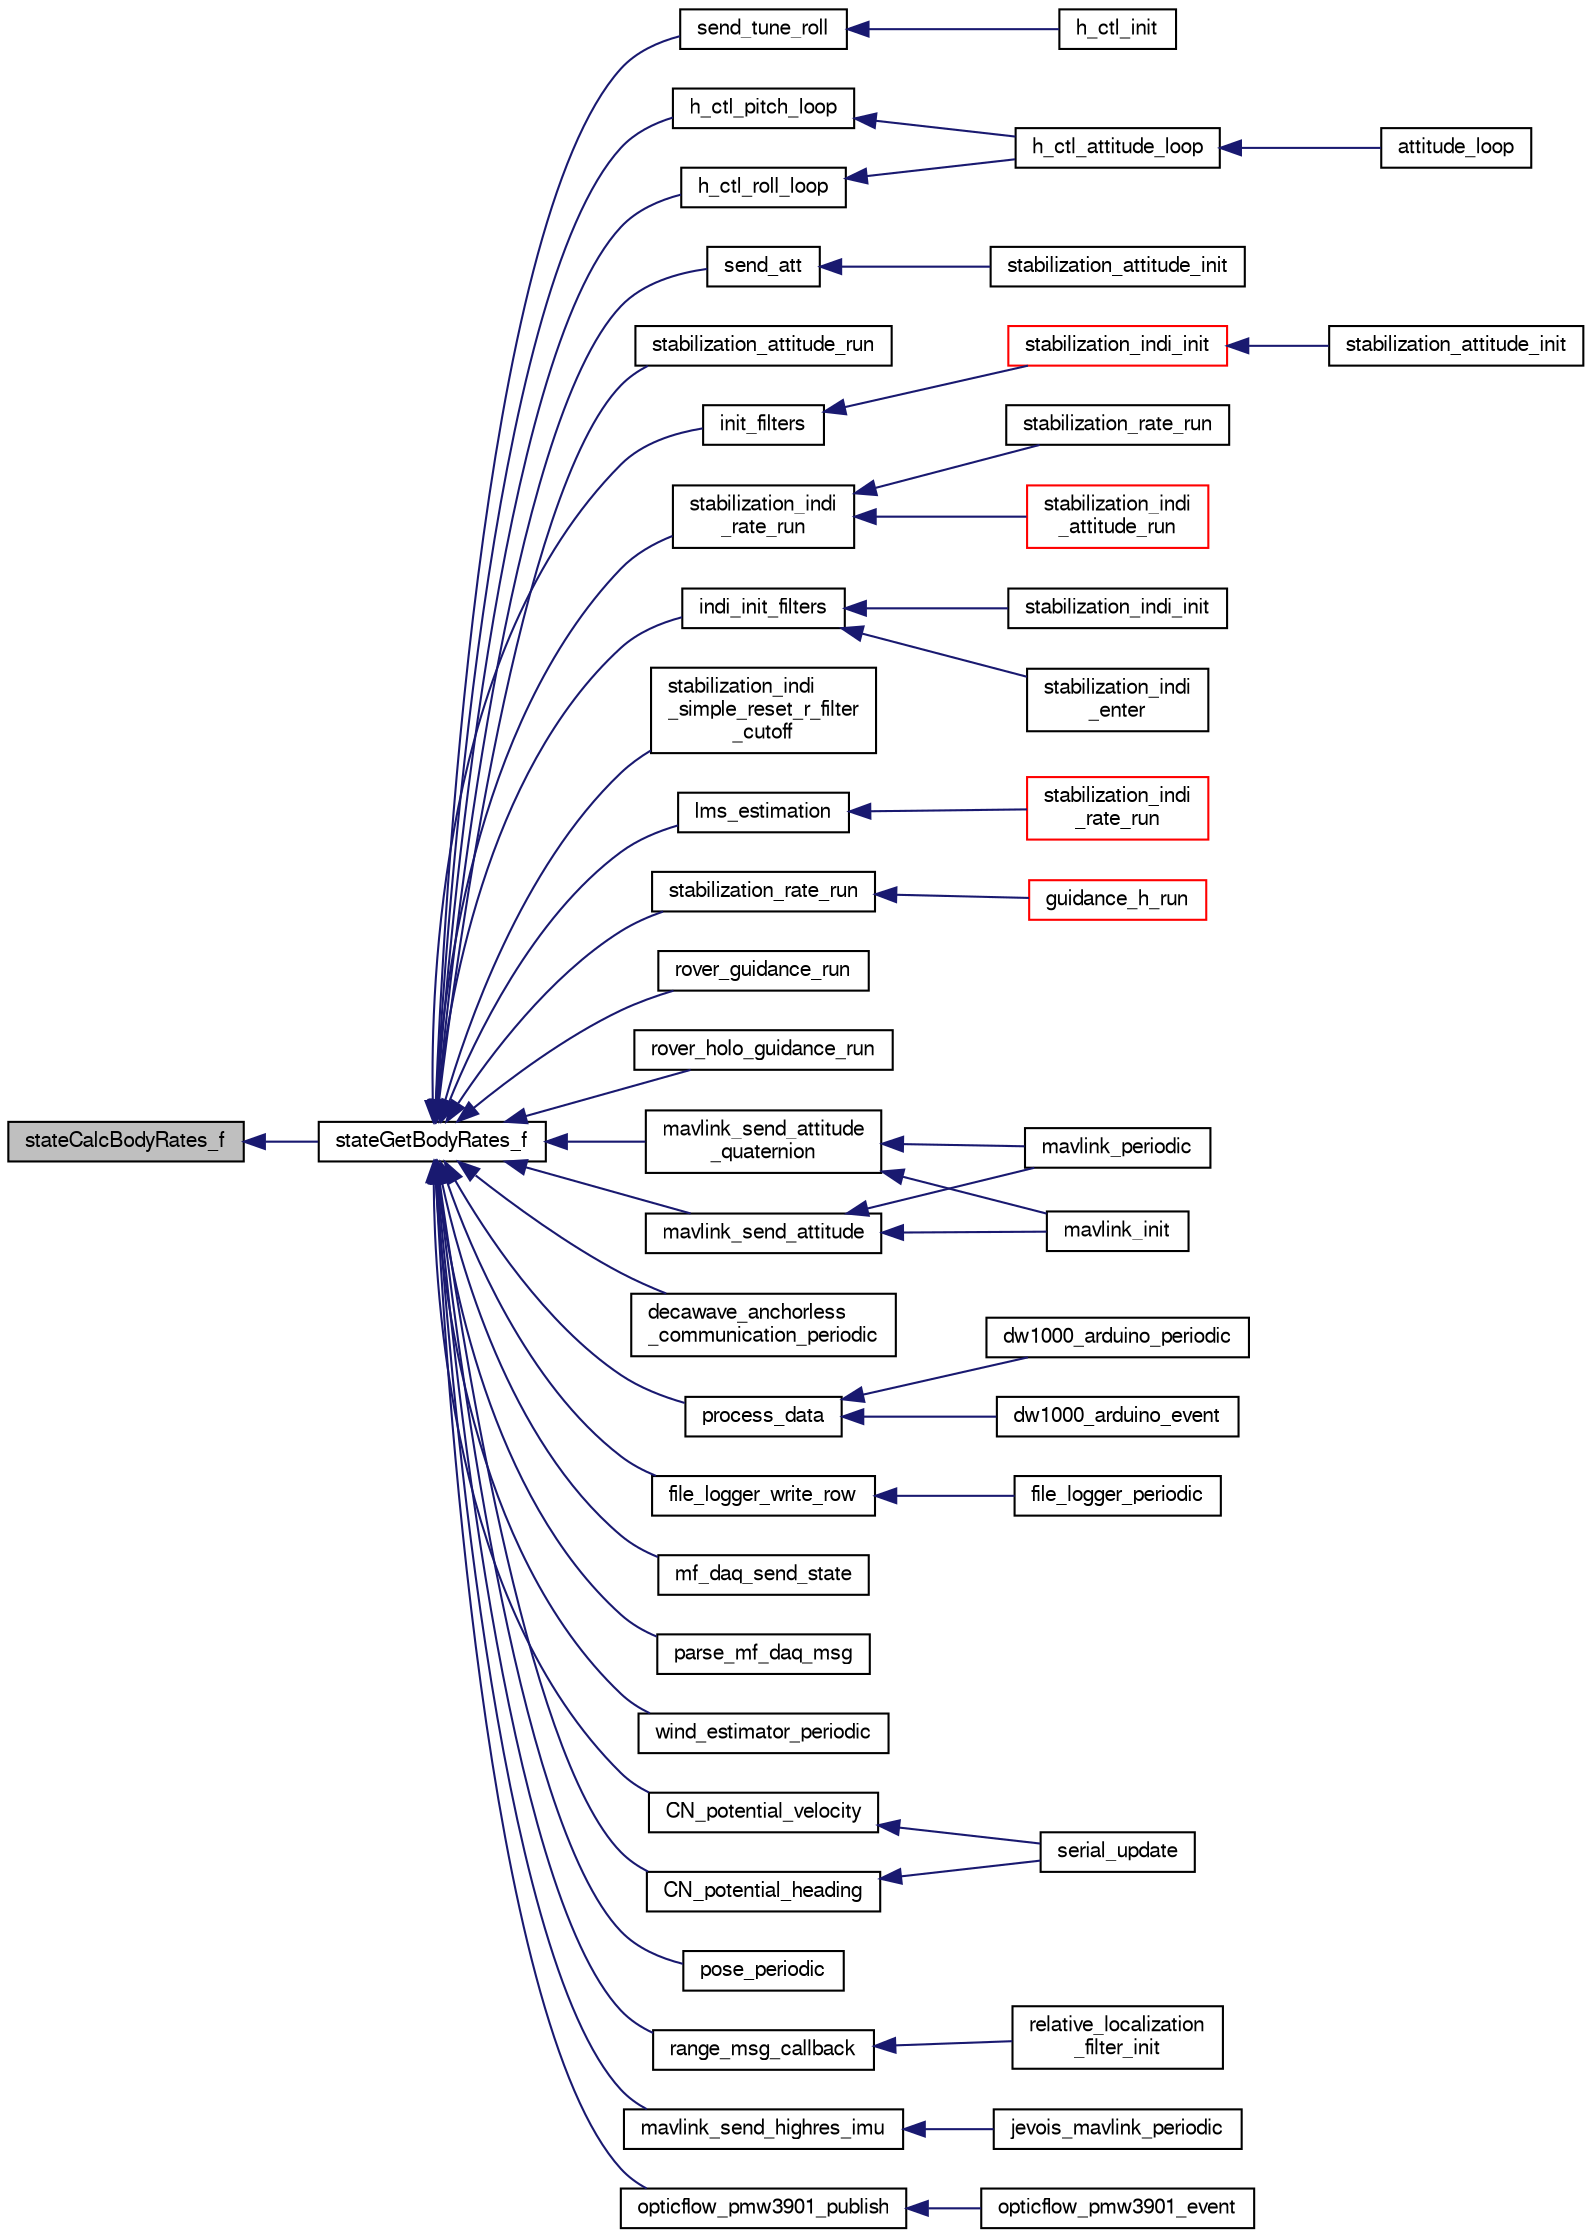 digraph "stateCalcBodyRates_f"
{
  edge [fontname="FreeSans",fontsize="10",labelfontname="FreeSans",labelfontsize="10"];
  node [fontname="FreeSans",fontsize="10",shape=record];
  rankdir="LR";
  Node1 [label="stateCalcBodyRates_f",height=0.2,width=0.4,color="black", fillcolor="grey75", style="filled", fontcolor="black"];
  Node1 -> Node2 [dir="back",color="midnightblue",fontsize="10",style="solid",fontname="FreeSans"];
  Node2 [label="stateGetBodyRates_f",height=0.2,width=0.4,color="black", fillcolor="white", style="filled",URL="$group__state__rate.html#ga086f10e8804f8e95ace9a2b1cd26a66c",tooltip="Get vehicle body angular rate (float). "];
  Node2 -> Node3 [dir="back",color="midnightblue",fontsize="10",style="solid",fontname="FreeSans"];
  Node3 [label="send_tune_roll",height=0.2,width=0.4,color="black", fillcolor="white", style="filled",URL="$stabilization__adaptive_8c.html#a0c11799df47100d31f44a50bb3e16bce"];
  Node3 -> Node4 [dir="back",color="midnightblue",fontsize="10",style="solid",fontname="FreeSans"];
  Node4 [label="h_ctl_init",height=0.2,width=0.4,color="black", fillcolor="white", style="filled",URL="$fixedwing_2stabilization_2stabilization__attitude_8h.html#a83c0e92b972269e326eb6be18adcf715"];
  Node2 -> Node5 [dir="back",color="midnightblue",fontsize="10",style="solid",fontname="FreeSans"];
  Node5 [label="h_ctl_roll_loop",height=0.2,width=0.4,color="black", fillcolor="white", style="filled",URL="$stabilization__adaptive_8c.html#a56e08c7c847634b91bec39dc929ade80"];
  Node5 -> Node6 [dir="back",color="midnightblue",fontsize="10",style="solid",fontname="FreeSans"];
  Node6 [label="h_ctl_attitude_loop",height=0.2,width=0.4,color="black", fillcolor="white", style="filled",URL="$fixedwing_2stabilization_2stabilization__attitude_8h.html#a86f0d47644538be1345aab19c7dc3de4"];
  Node6 -> Node7 [dir="back",color="midnightblue",fontsize="10",style="solid",fontname="FreeSans"];
  Node7 [label="attitude_loop",height=0.2,width=0.4,color="black", fillcolor="white", style="filled",URL="$fixedwing_2autopilot__static_8h.html#a315546d9034361bbc6970b3792dc8b67"];
  Node2 -> Node8 [dir="back",color="midnightblue",fontsize="10",style="solid",fontname="FreeSans"];
  Node8 [label="h_ctl_pitch_loop",height=0.2,width=0.4,color="black", fillcolor="white", style="filled",URL="$stabilization__adaptive_8c.html#a10c9851e192217d5a4e7b6dc98e16c2d"];
  Node8 -> Node6 [dir="back",color="midnightblue",fontsize="10",style="solid",fontname="FreeSans"];
  Node2 -> Node9 [dir="back",color="midnightblue",fontsize="10",style="solid",fontname="FreeSans"];
  Node9 [label="send_att",height=0.2,width=0.4,color="black", fillcolor="white", style="filled",URL="$stabilization__attitude__euler__float_8c.html#ae9244e1c3c685a32cc7ac97134ea6f6d"];
  Node9 -> Node10 [dir="back",color="midnightblue",fontsize="10",style="solid",fontname="FreeSans"];
  Node10 [label="stabilization_attitude_init",height=0.2,width=0.4,color="black", fillcolor="white", style="filled",URL="$stabilization__attitude__euler__float_8c.html#a03d27593d891182c04fc5337766733d1"];
  Node2 -> Node11 [dir="back",color="midnightblue",fontsize="10",style="solid",fontname="FreeSans"];
  Node11 [label="stabilization_attitude_run",height=0.2,width=0.4,color="black", fillcolor="white", style="filled",URL="$stabilization__attitude__euler__float_8c.html#add1138c9aae1adaafdb42ddf2f0c039a"];
  Node2 -> Node12 [dir="back",color="midnightblue",fontsize="10",style="solid",fontname="FreeSans"];
  Node12 [label="init_filters",height=0.2,width=0.4,color="black", fillcolor="white", style="filled",URL="$stabilization__indi_8c.html#af2e990d419fc562777944d2446ab1b32",tooltip="Function that resets the filters to zeros. "];
  Node12 -> Node13 [dir="back",color="midnightblue",fontsize="10",style="solid",fontname="FreeSans"];
  Node13 [label="stabilization_indi_init",height=0.2,width=0.4,color="red", fillcolor="white", style="filled",URL="$stabilization__indi__simple_8h.html#a9b355db7dd60fd053f3fff04eccdc11b",tooltip="Function that initializes important values upon engaging INDI. "];
  Node13 -> Node14 [dir="back",color="midnightblue",fontsize="10",style="solid",fontname="FreeSans"];
  Node14 [label="stabilization_attitude_init",height=0.2,width=0.4,color="black", fillcolor="white", style="filled",URL="$stabilization__attitude__quat__indi_8c.html#a03d27593d891182c04fc5337766733d1",tooltip="stabilization_attitude_init "];
  Node2 -> Node15 [dir="back",color="midnightblue",fontsize="10",style="solid",fontname="FreeSans"];
  Node15 [label="stabilization_indi\l_rate_run",height=0.2,width=0.4,color="black", fillcolor="white", style="filled",URL="$stabilization__indi__simple_8h.html#abb616d415224721c6dbb6cc648b696c2",tooltip="Does the INDI calculations. "];
  Node15 -> Node16 [dir="back",color="midnightblue",fontsize="10",style="solid",fontname="FreeSans"];
  Node16 [label="stabilization_indi\l_attitude_run",height=0.2,width=0.4,color="red", fillcolor="white", style="filled",URL="$stabilization__indi__simple_8h.html#a32497fd2d2c56c87a83bddb1f7b62fa8",tooltip="runs stabilization indi "];
  Node15 -> Node17 [dir="back",color="midnightblue",fontsize="10",style="solid",fontname="FreeSans"];
  Node17 [label="stabilization_rate_run",height=0.2,width=0.4,color="black", fillcolor="white", style="filled",URL="$stabilization__rate__indi_8c.html#acfa2e0820b52aea2dce670dd9295b540",tooltip="Run indi rate interface from the \"stabilization_rate_run\" function. "];
  Node2 -> Node18 [dir="back",color="midnightblue",fontsize="10",style="solid",fontname="FreeSans"];
  Node18 [label="indi_init_filters",height=0.2,width=0.4,color="black", fillcolor="white", style="filled",URL="$stabilization__indi__simple_8c.html#af24d268c1d84323103fb53b25edae209"];
  Node18 -> Node19 [dir="back",color="midnightblue",fontsize="10",style="solid",fontname="FreeSans"];
  Node19 [label="stabilization_indi\l_enter",height=0.2,width=0.4,color="black", fillcolor="white", style="filled",URL="$stabilization__indi__simple_8c.html#a121fd732c65156adade05ffb27fbaf52",tooltip="Function that resets important values upon engaging INDI. "];
  Node18 -> Node20 [dir="back",color="midnightblue",fontsize="10",style="solid",fontname="FreeSans"];
  Node20 [label="stabilization_indi_init",height=0.2,width=0.4,color="black", fillcolor="white", style="filled",URL="$stabilization__indi__simple_8c.html#a9b355db7dd60fd053f3fff04eccdc11b",tooltip="Function that initializes important values upon engaging INDI. "];
  Node2 -> Node21 [dir="back",color="midnightblue",fontsize="10",style="solid",fontname="FreeSans"];
  Node21 [label="stabilization_indi\l_simple_reset_r_filter\l_cutoff",height=0.2,width=0.4,color="black", fillcolor="white", style="filled",URL="$stabilization__indi__simple_8h.html#a579eabe525912021499370675a0eaf38"];
  Node2 -> Node22 [dir="back",color="midnightblue",fontsize="10",style="solid",fontname="FreeSans"];
  Node22 [label="lms_estimation",height=0.2,width=0.4,color="black", fillcolor="white", style="filled",URL="$stabilization__indi__simple_8c.html#a4087c1b63b32e110813d687001ea96ca",tooltip="This is a Least Mean Squares adaptive filter It estimates the actuator effectiveness online..."];
  Node22 -> Node23 [dir="back",color="midnightblue",fontsize="10",style="solid",fontname="FreeSans"];
  Node23 [label="stabilization_indi\l_rate_run",height=0.2,width=0.4,color="red", fillcolor="white", style="filled",URL="$stabilization__indi__simple_8c.html#a83c932bd9792806ff65ff3ca266f410b",tooltip="Does the INDI calculations. "];
  Node2 -> Node24 [dir="back",color="midnightblue",fontsize="10",style="solid",fontname="FreeSans"];
  Node24 [label="stabilization_rate_run",height=0.2,width=0.4,color="black", fillcolor="white", style="filled",URL="$stabilization__rate_8h.html#acfa2e0820b52aea2dce670dd9295b540",tooltip="Run indi rate interface from the \"stabilization_rate_run\" function. "];
  Node24 -> Node25 [dir="back",color="midnightblue",fontsize="10",style="solid",fontname="FreeSans"];
  Node25 [label="guidance_h_run",height=0.2,width=0.4,color="red", fillcolor="white", style="filled",URL="$rotorcraft_2guidance_2guidance__h_8h.html#afff2f6a359638c74d5d1051c3edfa554"];
  Node2 -> Node26 [dir="back",color="midnightblue",fontsize="10",style="solid",fontname="FreeSans"];
  Node26 [label="rover_guidance_run",height=0.2,width=0.4,color="black", fillcolor="white", style="filled",URL="$rover__guidance_8h.html#a1c5d14152545935d78448eae5d0a6b6d"];
  Node2 -> Node27 [dir="back",color="midnightblue",fontsize="10",style="solid",fontname="FreeSans"];
  Node27 [label="rover_holo_guidance_run",height=0.2,width=0.4,color="black", fillcolor="white", style="filled",URL="$rover__guidance__holonomic_8h.html#a714eebb049eb159d6b28ae3118c7d2c3"];
  Node2 -> Node28 [dir="back",color="midnightblue",fontsize="10",style="solid",fontname="FreeSans"];
  Node28 [label="mavlink_send_attitude",height=0.2,width=0.4,color="black", fillcolor="white", style="filled",URL="$mavlink_8c.html#acf9dbe1c46aa63331ca93c34f1a73a9a",tooltip="Send the attitude. "];
  Node28 -> Node29 [dir="back",color="midnightblue",fontsize="10",style="solid",fontname="FreeSans"];
  Node29 [label="mavlink_init",height=0.2,width=0.4,color="black", fillcolor="white", style="filled",URL="$mavlink_8h.html#acc676450794df9b4b50dc6b12995b7a1",tooltip="Module functions. "];
  Node28 -> Node30 [dir="back",color="midnightblue",fontsize="10",style="solid",fontname="FreeSans"];
  Node30 [label="mavlink_periodic",height=0.2,width=0.4,color="black", fillcolor="white", style="filled",URL="$mavlink_8h.html#a45dcaed78c022158e7dcfb92813f191c",tooltip="Periodic MAVLink calls. "];
  Node2 -> Node31 [dir="back",color="midnightblue",fontsize="10",style="solid",fontname="FreeSans"];
  Node31 [label="mavlink_send_attitude\l_quaternion",height=0.2,width=0.4,color="black", fillcolor="white", style="filled",URL="$mavlink_8c.html#a6a99bc39299168db89d0b0ad07375cfb"];
  Node31 -> Node29 [dir="back",color="midnightblue",fontsize="10",style="solid",fontname="FreeSans"];
  Node31 -> Node30 [dir="back",color="midnightblue",fontsize="10",style="solid",fontname="FreeSans"];
  Node2 -> Node32 [dir="back",color="midnightblue",fontsize="10",style="solid",fontname="FreeSans"];
  Node32 [label="decawave_anchorless\l_communication_periodic",height=0.2,width=0.4,color="black", fillcolor="white", style="filled",URL="$decawave__anchorless__communication_8h.html#a666f8ed1285e6941cc47eeef8857a2bd",tooltip="This function periodically sends state data over the serial (which is received by the arduino) ..."];
  Node2 -> Node33 [dir="back",color="midnightblue",fontsize="10",style="solid",fontname="FreeSans"];
  Node33 [label="process_data",height=0.2,width=0.4,color="black", fillcolor="white", style="filled",URL="$dw1000__arduino_8c.html#acac53dcc1b2e1d953c1642b3b15afe4c"];
  Node33 -> Node34 [dir="back",color="midnightblue",fontsize="10",style="solid",fontname="FreeSans"];
  Node34 [label="dw1000_arduino_event",height=0.2,width=0.4,color="black", fillcolor="white", style="filled",URL="$dw1000__arduino_8h.html#acd30e60aae354572abb40c0cc89eb6d3"];
  Node33 -> Node35 [dir="back",color="midnightblue",fontsize="10",style="solid",fontname="FreeSans"];
  Node35 [label="dw1000_arduino_periodic",height=0.2,width=0.4,color="black", fillcolor="white", style="filled",URL="$dw1000__arduino_8h.html#a37cdd8b01baa07937d73541c2a0da01e"];
  Node2 -> Node36 [dir="back",color="midnightblue",fontsize="10",style="solid",fontname="FreeSans"];
  Node36 [label="file_logger_write_row",height=0.2,width=0.4,color="black", fillcolor="white", style="filled",URL="$file__logger_8c.html#a599a2b4b9cd37709060587aa8870de15",tooltip="Write CSV row Write values at this timestamp to log file. "];
  Node36 -> Node37 [dir="back",color="midnightblue",fontsize="10",style="solid",fontname="FreeSans"];
  Node37 [label="file_logger_periodic",height=0.2,width=0.4,color="black", fillcolor="white", style="filled",URL="$file__logger_8h.html#a0a108be83e6a060666234d7b46a36907",tooltip="Log the values to a csv file. "];
  Node2 -> Node38 [dir="back",color="midnightblue",fontsize="10",style="solid",fontname="FreeSans"];
  Node38 [label="mf_daq_send_state",height=0.2,width=0.4,color="black", fillcolor="white", style="filled",URL="$meteo__france__DAQ_8h.html#a428cd9287f9e24f69dd92d696e0a053a"];
  Node2 -> Node39 [dir="back",color="midnightblue",fontsize="10",style="solid",fontname="FreeSans"];
  Node39 [label="parse_mf_daq_msg",height=0.2,width=0.4,color="black", fillcolor="white", style="filled",URL="$meteo__france__DAQ_8h.html#a5eac3ac3a7ca67f41b81350f2d0f7f0d"];
  Node2 -> Node40 [dir="back",color="midnightblue",fontsize="10",style="solid",fontname="FreeSans"];
  Node40 [label="wind_estimator_periodic",height=0.2,width=0.4,color="black", fillcolor="white", style="filled",URL="$wind__estimator_8h.html#a0a4f52d63873704d3581f69f44d71751"];
  Node2 -> Node41 [dir="back",color="midnightblue",fontsize="10",style="solid",fontname="FreeSans"];
  Node41 [label="CN_potential_heading",height=0.2,width=0.4,color="black", fillcolor="white", style="filled",URL="$obstacle__avoidance_8h.html#a43e6d081b68544c534a4c9d9e621ccad"];
  Node41 -> Node42 [dir="back",color="midnightblue",fontsize="10",style="solid",fontname="FreeSans"];
  Node42 [label="serial_update",height=0.2,width=0.4,color="black", fillcolor="white", style="filled",URL="$obstacle__avoidance_8h.html#a510b29d4d94a1e5cbe6aa87b57386f93"];
  Node2 -> Node43 [dir="back",color="midnightblue",fontsize="10",style="solid",fontname="FreeSans"];
  Node43 [label="CN_potential_velocity",height=0.2,width=0.4,color="black", fillcolor="white", style="filled",URL="$obstacle__avoidance_8h.html#a310adf7eac35923617e12182c1c75fea"];
  Node43 -> Node42 [dir="back",color="midnightblue",fontsize="10",style="solid",fontname="FreeSans"];
  Node2 -> Node44 [dir="back",color="midnightblue",fontsize="10",style="solid",fontname="FreeSans"];
  Node44 [label="pose_periodic",height=0.2,width=0.4,color="black", fillcolor="white", style="filled",URL="$pose__history_8h.html#a2c55c72c6bdf06e23791e7f9fc7134a9",tooltip="Records the pose history 512 times per second. "];
  Node2 -> Node45 [dir="back",color="midnightblue",fontsize="10",style="solid",fontname="FreeSans"];
  Node45 [label="range_msg_callback",height=0.2,width=0.4,color="black", fillcolor="white", style="filled",URL="$relative__localization__filter_8c.html#a9a5ee6ec3e44ff9f7cea260d969d6ddf"];
  Node45 -> Node46 [dir="back",color="midnightblue",fontsize="10",style="solid",fontname="FreeSans"];
  Node46 [label="relative_localization\l_filter_init",height=0.2,width=0.4,color="black", fillcolor="white", style="filled",URL="$relative__localization__filter_8h.html#a6da4d8bf05d9240f503606d63b6be761"];
  Node2 -> Node47 [dir="back",color="midnightblue",fontsize="10",style="solid",fontname="FreeSans"];
  Node47 [label="mavlink_send_highres_imu",height=0.2,width=0.4,color="black", fillcolor="white", style="filled",URL="$jevois__mavlink_8c.html#aab409a1c2cff3fdcd6338918e3d7c17c"];
  Node47 -> Node48 [dir="back",color="midnightblue",fontsize="10",style="solid",fontname="FreeSans"];
  Node48 [label="jevois_mavlink_periodic",height=0.2,width=0.4,color="black", fillcolor="white", style="filled",URL="$jevois__mavlink_8h.html#a59ceb7f0074d2eceb086a01cac2c5057"];
  Node2 -> Node49 [dir="back",color="midnightblue",fontsize="10",style="solid",fontname="FreeSans"];
  Node49 [label="opticflow_pmw3901_publish",height=0.2,width=0.4,color="black", fillcolor="white", style="filled",URL="$opticflow__pmw3901_8c.html#a60140676d3a419b54d6a2a8294e4b994"];
  Node49 -> Node50 [dir="back",color="midnightblue",fontsize="10",style="solid",fontname="FreeSans"];
  Node50 [label="opticflow_pmw3901_event",height=0.2,width=0.4,color="black", fillcolor="white", style="filled",URL="$opticflow__pmw3901_8h.html#abe5ad65e14456805dca97f78767ef811"];
}
